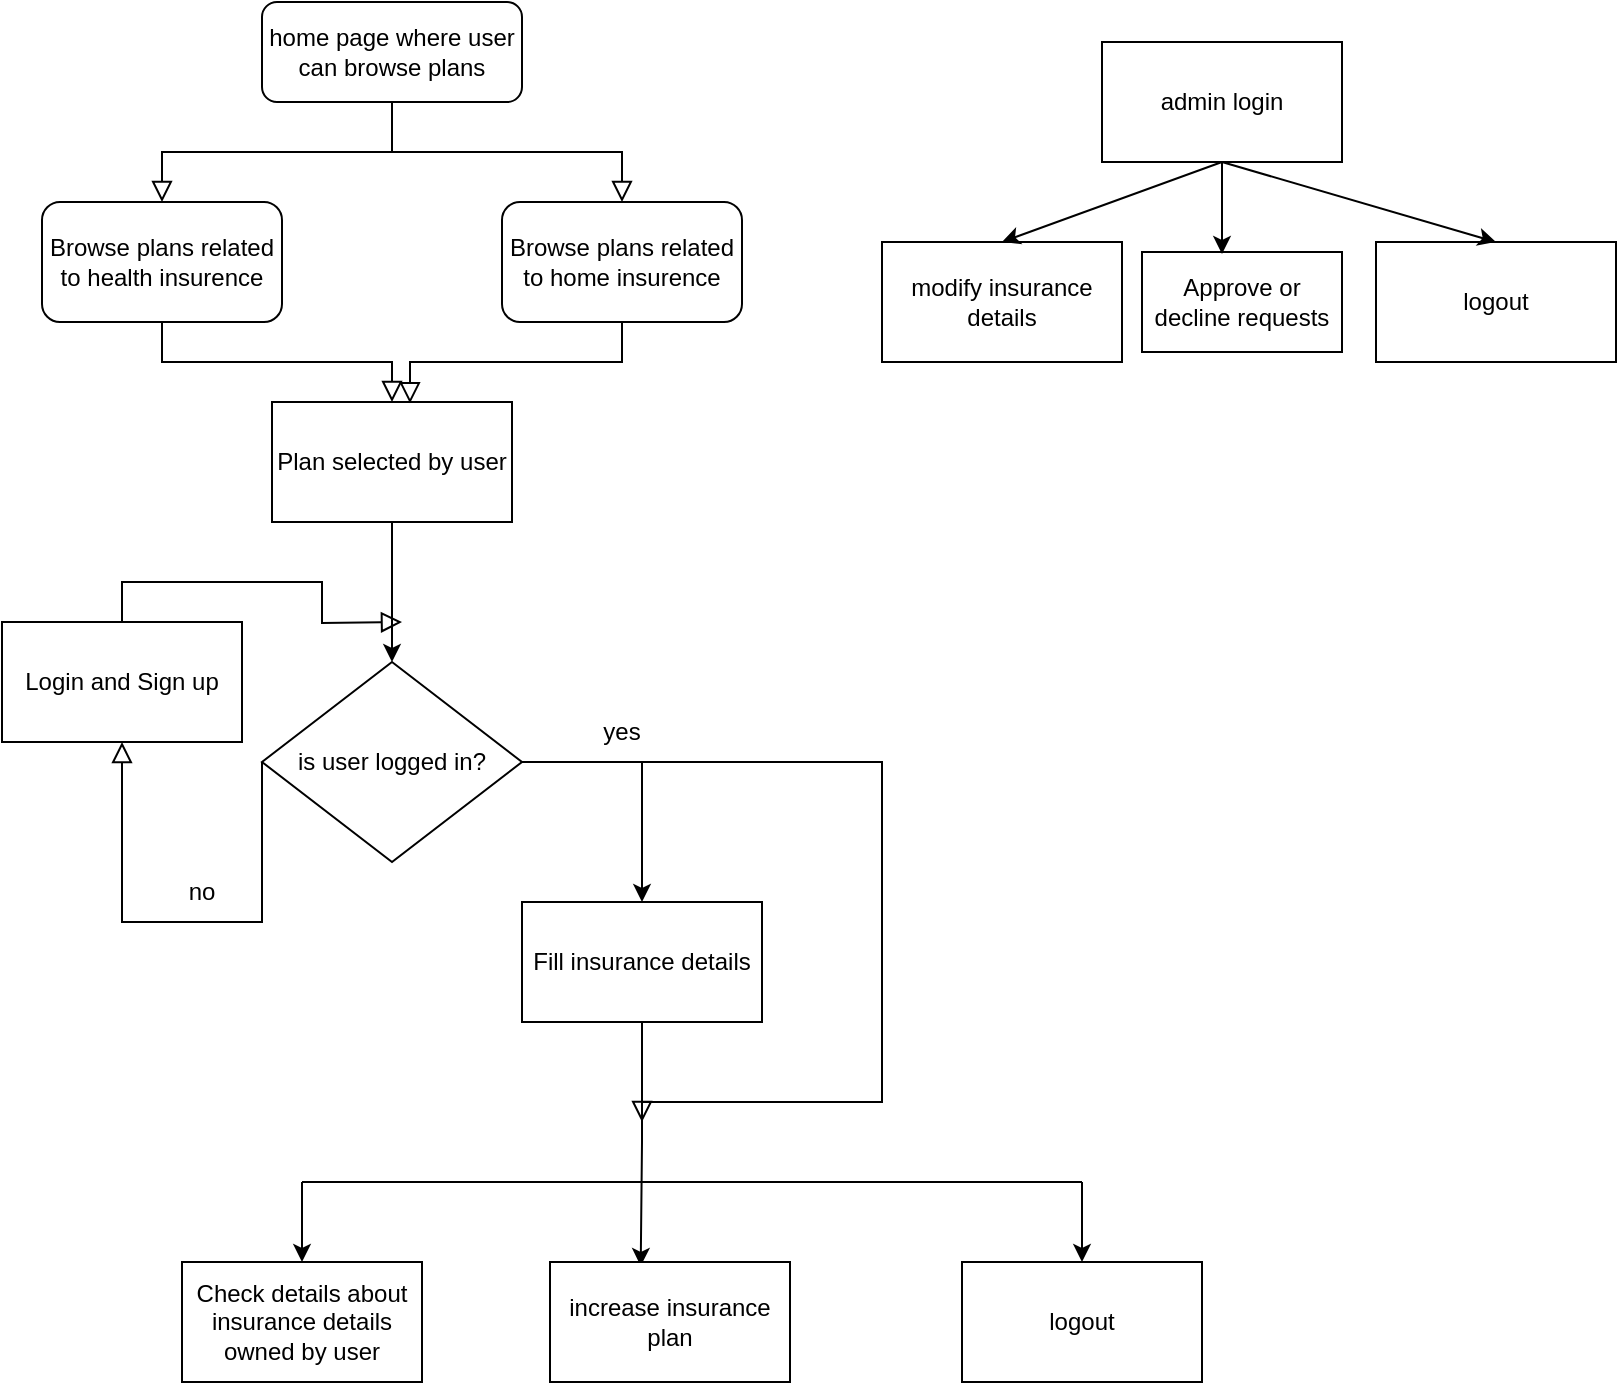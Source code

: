 <mxfile version="20.2.3" type="device"><diagram id="C5RBs43oDa-KdzZeNtuy" name="Page-1"><mxGraphModel dx="1422" dy="794" grid="1" gridSize="10" guides="1" tooltips="1" connect="1" arrows="1" fold="1" page="1" pageScale="1" pageWidth="827" pageHeight="1169" math="0" shadow="0"><root><mxCell id="WIyWlLk6GJQsqaUBKTNV-0"/><mxCell id="WIyWlLk6GJQsqaUBKTNV-1" parent="WIyWlLk6GJQsqaUBKTNV-0"/><mxCell id="WIyWlLk6GJQsqaUBKTNV-2" value="" style="rounded=0;html=1;jettySize=auto;orthogonalLoop=1;fontSize=11;endArrow=block;endFill=0;endSize=8;strokeWidth=1;shadow=0;labelBackgroundColor=none;edgeStyle=orthogonalEdgeStyle;entryX=0.5;entryY=0;entryDx=0;entryDy=0;" parent="WIyWlLk6GJQsqaUBKTNV-1" source="WIyWlLk6GJQsqaUBKTNV-3" target="z6_tumFWUHaEYYVGDwxj-0" edge="1"><mxGeometry relative="1" as="geometry"><mxPoint x="220" y="170" as="targetPoint"/></mxGeometry></mxCell><mxCell id="WIyWlLk6GJQsqaUBKTNV-3" value="home page where user can browse plans" style="rounded=1;whiteSpace=wrap;html=1;fontSize=12;glass=0;strokeWidth=1;shadow=0;" parent="WIyWlLk6GJQsqaUBKTNV-1" vertex="1"><mxGeometry x="150" y="70" width="130" height="50" as="geometry"/></mxCell><mxCell id="z6_tumFWUHaEYYVGDwxj-0" value="Browse plans related to health insurence" style="rounded=1;whiteSpace=wrap;html=1;" parent="WIyWlLk6GJQsqaUBKTNV-1" vertex="1"><mxGeometry x="40" y="170" width="120" height="60" as="geometry"/></mxCell><mxCell id="z6_tumFWUHaEYYVGDwxj-1" value="Browse plans related to home insurence" style="rounded=1;whiteSpace=wrap;html=1;" parent="WIyWlLk6GJQsqaUBKTNV-1" vertex="1"><mxGeometry x="270" y="170" width="120" height="60" as="geometry"/></mxCell><mxCell id="z6_tumFWUHaEYYVGDwxj-5" value="" style="rounded=0;html=1;jettySize=auto;orthogonalLoop=1;fontSize=11;endArrow=block;endFill=0;endSize=8;strokeWidth=1;shadow=0;labelBackgroundColor=none;edgeStyle=orthogonalEdgeStyle;entryX=0.5;entryY=0;entryDx=0;entryDy=0;exitX=0.5;exitY=1;exitDx=0;exitDy=0;" parent="WIyWlLk6GJQsqaUBKTNV-1" source="WIyWlLk6GJQsqaUBKTNV-3" target="z6_tumFWUHaEYYVGDwxj-1" edge="1"><mxGeometry relative="1" as="geometry"><mxPoint x="230" y="130" as="sourcePoint"/><mxPoint x="110" y="180" as="targetPoint"/></mxGeometry></mxCell><mxCell id="z6_tumFWUHaEYYVGDwxj-14" value="" style="edgeStyle=orthogonalEdgeStyle;rounded=0;orthogonalLoop=1;jettySize=auto;html=1;" parent="WIyWlLk6GJQsqaUBKTNV-1" source="z6_tumFWUHaEYYVGDwxj-8" target="z6_tumFWUHaEYYVGDwxj-9" edge="1"><mxGeometry relative="1" as="geometry"/></mxCell><mxCell id="z6_tumFWUHaEYYVGDwxj-8" value="Plan selected by user" style="rounded=0;whiteSpace=wrap;html=1;" parent="WIyWlLk6GJQsqaUBKTNV-1" vertex="1"><mxGeometry x="155" y="270" width="120" height="60" as="geometry"/></mxCell><mxCell id="z6_tumFWUHaEYYVGDwxj-9" value="is user logged in?" style="rhombus;whiteSpace=wrap;html=1;" parent="WIyWlLk6GJQsqaUBKTNV-1" vertex="1"><mxGeometry x="150" y="400" width="130" height="100" as="geometry"/></mxCell><mxCell id="z6_tumFWUHaEYYVGDwxj-16" value="yes" style="text;html=1;strokeColor=none;fillColor=none;align=center;verticalAlign=middle;whiteSpace=wrap;rounded=0;" parent="WIyWlLk6GJQsqaUBKTNV-1" vertex="1"><mxGeometry x="300" y="420" width="60" height="30" as="geometry"/></mxCell><mxCell id="z6_tumFWUHaEYYVGDwxj-17" value="" style="rounded=0;html=1;jettySize=auto;orthogonalLoop=1;fontSize=11;endArrow=block;endFill=0;endSize=8;strokeWidth=1;shadow=0;labelBackgroundColor=none;edgeStyle=orthogonalEdgeStyle;exitX=0;exitY=0.5;exitDx=0;exitDy=0;entryX=0.5;entryY=1;entryDx=0;entryDy=0;" parent="WIyWlLk6GJQsqaUBKTNV-1" source="z6_tumFWUHaEYYVGDwxj-9" target="z6_tumFWUHaEYYVGDwxj-19" edge="1"><mxGeometry relative="1" as="geometry"><mxPoint x="40" y="410" as="sourcePoint"/><mxPoint x="215" y="370" as="targetPoint"/><Array as="points"><mxPoint x="150" y="530"/><mxPoint x="80" y="530"/></Array></mxGeometry></mxCell><mxCell id="z6_tumFWUHaEYYVGDwxj-18" value="no" style="text;html=1;strokeColor=none;fillColor=none;align=center;verticalAlign=middle;whiteSpace=wrap;rounded=0;" parent="WIyWlLk6GJQsqaUBKTNV-1" vertex="1"><mxGeometry x="90" y="500" width="60" height="30" as="geometry"/></mxCell><mxCell id="z6_tumFWUHaEYYVGDwxj-19" value="Login and Sign up" style="rounded=0;whiteSpace=wrap;html=1;" parent="WIyWlLk6GJQsqaUBKTNV-1" vertex="1"><mxGeometry x="20" y="380" width="120" height="60" as="geometry"/></mxCell><mxCell id="z6_tumFWUHaEYYVGDwxj-20" value="" style="rounded=0;html=1;jettySize=auto;orthogonalLoop=1;fontSize=11;endArrow=block;endFill=0;endSize=8;strokeWidth=1;shadow=0;labelBackgroundColor=none;edgeStyle=orthogonalEdgeStyle;entryX=0.5;entryY=0;entryDx=0;entryDy=0;exitX=0.5;exitY=1;exitDx=0;exitDy=0;" parent="WIyWlLk6GJQsqaUBKTNV-1" source="z6_tumFWUHaEYYVGDwxj-0" target="z6_tumFWUHaEYYVGDwxj-8" edge="1"><mxGeometry relative="1" as="geometry"><mxPoint x="130" y="250" as="sourcePoint"/><mxPoint x="10" y="300" as="targetPoint"/></mxGeometry></mxCell><mxCell id="z6_tumFWUHaEYYVGDwxj-21" value="" style="rounded=0;html=1;jettySize=auto;orthogonalLoop=1;fontSize=11;endArrow=block;endFill=0;endSize=8;strokeWidth=1;shadow=0;labelBackgroundColor=none;edgeStyle=orthogonalEdgeStyle;entryX=0.575;entryY=0.011;entryDx=0;entryDy=0;exitX=0.5;exitY=1;exitDx=0;exitDy=0;entryPerimeter=0;" parent="WIyWlLk6GJQsqaUBKTNV-1" source="z6_tumFWUHaEYYVGDwxj-1" target="z6_tumFWUHaEYYVGDwxj-8" edge="1"><mxGeometry relative="1" as="geometry"><mxPoint x="110" y="240" as="sourcePoint"/><mxPoint x="225" y="280" as="targetPoint"/></mxGeometry></mxCell><mxCell id="z6_tumFWUHaEYYVGDwxj-25" value="" style="edgeStyle=orthogonalEdgeStyle;rounded=0;orthogonalLoop=1;jettySize=auto;html=1;entryX=0.378;entryY=0.033;entryDx=0;entryDy=0;entryPerimeter=0;" parent="WIyWlLk6GJQsqaUBKTNV-1" source="z6_tumFWUHaEYYVGDwxj-23" target="z6_tumFWUHaEYYVGDwxj-26" edge="1"><mxGeometry relative="1" as="geometry"><mxPoint x="340" y="630" as="targetPoint"/></mxGeometry></mxCell><mxCell id="z6_tumFWUHaEYYVGDwxj-23" value="Fill insurance details" style="rounded=0;whiteSpace=wrap;html=1;" parent="WIyWlLk6GJQsqaUBKTNV-1" vertex="1"><mxGeometry x="280" y="520" width="120" height="60" as="geometry"/></mxCell><mxCell id="z6_tumFWUHaEYYVGDwxj-26" value="increase insurance plan" style="rounded=0;whiteSpace=wrap;html=1;" parent="WIyWlLk6GJQsqaUBKTNV-1" vertex="1"><mxGeometry x="294" y="700" width="120" height="60" as="geometry"/></mxCell><mxCell id="z6_tumFWUHaEYYVGDwxj-27" value="Check details about insurance details owned by user" style="rounded=0;whiteSpace=wrap;html=1;" parent="WIyWlLk6GJQsqaUBKTNV-1" vertex="1"><mxGeometry x="110" y="700" width="120" height="60" as="geometry"/></mxCell><mxCell id="z6_tumFWUHaEYYVGDwxj-28" value="logout" style="rounded=0;whiteSpace=wrap;html=1;" parent="WIyWlLk6GJQsqaUBKTNV-1" vertex="1"><mxGeometry x="500" y="700" width="120" height="60" as="geometry"/></mxCell><mxCell id="z6_tumFWUHaEYYVGDwxj-29" value="" style="rounded=0;html=1;jettySize=auto;orthogonalLoop=1;fontSize=11;endArrow=block;endFill=0;endSize=8;strokeWidth=1;shadow=0;labelBackgroundColor=none;edgeStyle=orthogonalEdgeStyle;exitX=1;exitY=0.5;exitDx=0;exitDy=0;" parent="WIyWlLk6GJQsqaUBKTNV-1" source="z6_tumFWUHaEYYVGDwxj-9" edge="1"><mxGeometry relative="1" as="geometry"><mxPoint x="380" y="430" as="sourcePoint"/><mxPoint x="340" y="630" as="targetPoint"/><Array as="points"><mxPoint x="460" y="450"/><mxPoint x="460" y="620"/><mxPoint x="340" y="620"/></Array></mxGeometry></mxCell><mxCell id="z6_tumFWUHaEYYVGDwxj-30" value="" style="endArrow=none;html=1;rounded=0;" parent="WIyWlLk6GJQsqaUBKTNV-1" edge="1"><mxGeometry width="50" height="50" relative="1" as="geometry"><mxPoint x="170" y="660" as="sourcePoint"/><mxPoint x="560" y="660" as="targetPoint"/></mxGeometry></mxCell><mxCell id="z6_tumFWUHaEYYVGDwxj-33" value="" style="endArrow=classic;html=1;rounded=0;entryX=0.5;entryY=0;entryDx=0;entryDy=0;" parent="WIyWlLk6GJQsqaUBKTNV-1" target="z6_tumFWUHaEYYVGDwxj-27" edge="1"><mxGeometry width="50" height="50" relative="1" as="geometry"><mxPoint x="170" y="660" as="sourcePoint"/><mxPoint x="320" y="680" as="targetPoint"/></mxGeometry></mxCell><mxCell id="aGq7E6B92XMSwbZz_XY3-0" value="admin login" style="rounded=0;whiteSpace=wrap;html=1;" parent="WIyWlLk6GJQsqaUBKTNV-1" vertex="1"><mxGeometry x="570" y="90" width="120" height="60" as="geometry"/></mxCell><mxCell id="aGq7E6B92XMSwbZz_XY3-1" value="modify insurance details" style="rounded=0;whiteSpace=wrap;html=1;" parent="WIyWlLk6GJQsqaUBKTNV-1" vertex="1"><mxGeometry x="460" y="190" width="120" height="60" as="geometry"/></mxCell><mxCell id="aGq7E6B92XMSwbZz_XY3-2" value="logout" style="rounded=0;whiteSpace=wrap;html=1;" parent="WIyWlLk6GJQsqaUBKTNV-1" vertex="1"><mxGeometry x="707" y="190" width="120" height="60" as="geometry"/></mxCell><mxCell id="aGq7E6B92XMSwbZz_XY3-3" value="" style="endArrow=classic;html=1;rounded=0;exitX=0.5;exitY=1;exitDx=0;exitDy=0;entryX=0.5;entryY=0;entryDx=0;entryDy=0;" parent="WIyWlLk6GJQsqaUBKTNV-1" source="aGq7E6B92XMSwbZz_XY3-0" target="aGq7E6B92XMSwbZz_XY3-1" edge="1"><mxGeometry width="50" height="50" relative="1" as="geometry"><mxPoint x="380" y="330" as="sourcePoint"/><mxPoint x="430" y="280" as="targetPoint"/></mxGeometry></mxCell><mxCell id="aGq7E6B92XMSwbZz_XY3-4" value="" style="endArrow=classic;html=1;rounded=0;exitX=0.5;exitY=1;exitDx=0;exitDy=0;entryX=0.5;entryY=0;entryDx=0;entryDy=0;" parent="WIyWlLk6GJQsqaUBKTNV-1" source="aGq7E6B92XMSwbZz_XY3-0" target="aGq7E6B92XMSwbZz_XY3-2" edge="1"><mxGeometry width="50" height="50" relative="1" as="geometry"><mxPoint x="380" y="330" as="sourcePoint"/><mxPoint x="430" y="280" as="targetPoint"/></mxGeometry></mxCell><mxCell id="TdJWcXoYoIh4VChS9S1n-3" value="" style="rounded=0;html=1;jettySize=auto;orthogonalLoop=1;fontSize=11;endArrow=block;endFill=0;endSize=8;strokeWidth=1;shadow=0;labelBackgroundColor=none;edgeStyle=orthogonalEdgeStyle;exitX=0.5;exitY=0;exitDx=0;exitDy=0;" parent="WIyWlLk6GJQsqaUBKTNV-1" source="z6_tumFWUHaEYYVGDwxj-19" edge="1"><mxGeometry relative="1" as="geometry"><mxPoint x="70" y="360" as="sourcePoint"/><mxPoint x="220" y="380" as="targetPoint"/></mxGeometry></mxCell><mxCell id="TdJWcXoYoIh4VChS9S1n-4" value="" style="endArrow=classic;html=1;rounded=0;entryX=0.5;entryY=0;entryDx=0;entryDy=0;" parent="WIyWlLk6GJQsqaUBKTNV-1" target="z6_tumFWUHaEYYVGDwxj-23" edge="1"><mxGeometry width="50" height="50" relative="1" as="geometry"><mxPoint x="340" y="450" as="sourcePoint"/><mxPoint x="320" y="480" as="targetPoint"/></mxGeometry></mxCell><mxCell id="TdJWcXoYoIh4VChS9S1n-5" value="" style="endArrow=classic;html=1;rounded=0;entryX=0.5;entryY=0;entryDx=0;entryDy=0;" parent="WIyWlLk6GJQsqaUBKTNV-1" target="z6_tumFWUHaEYYVGDwxj-28" edge="1"><mxGeometry width="50" height="50" relative="1" as="geometry"><mxPoint x="560" y="660" as="sourcePoint"/><mxPoint x="320" y="480" as="targetPoint"/></mxGeometry></mxCell><mxCell id="zkc1gJBkLdhYVn-CQlNd-0" value="Approve or decline requests" style="rounded=0;whiteSpace=wrap;html=1;" vertex="1" parent="WIyWlLk6GJQsqaUBKTNV-1"><mxGeometry x="590" y="195" width="100" height="50" as="geometry"/></mxCell><mxCell id="zkc1gJBkLdhYVn-CQlNd-1" value="" style="endArrow=classic;html=1;rounded=0;entryX=0.4;entryY=0.02;entryDx=0;entryDy=0;entryPerimeter=0;" edge="1" parent="WIyWlLk6GJQsqaUBKTNV-1" target="zkc1gJBkLdhYVn-CQlNd-0"><mxGeometry width="50" height="50" relative="1" as="geometry"><mxPoint x="630" y="150" as="sourcePoint"/><mxPoint x="430" y="220" as="targetPoint"/></mxGeometry></mxCell></root></mxGraphModel></diagram></mxfile>